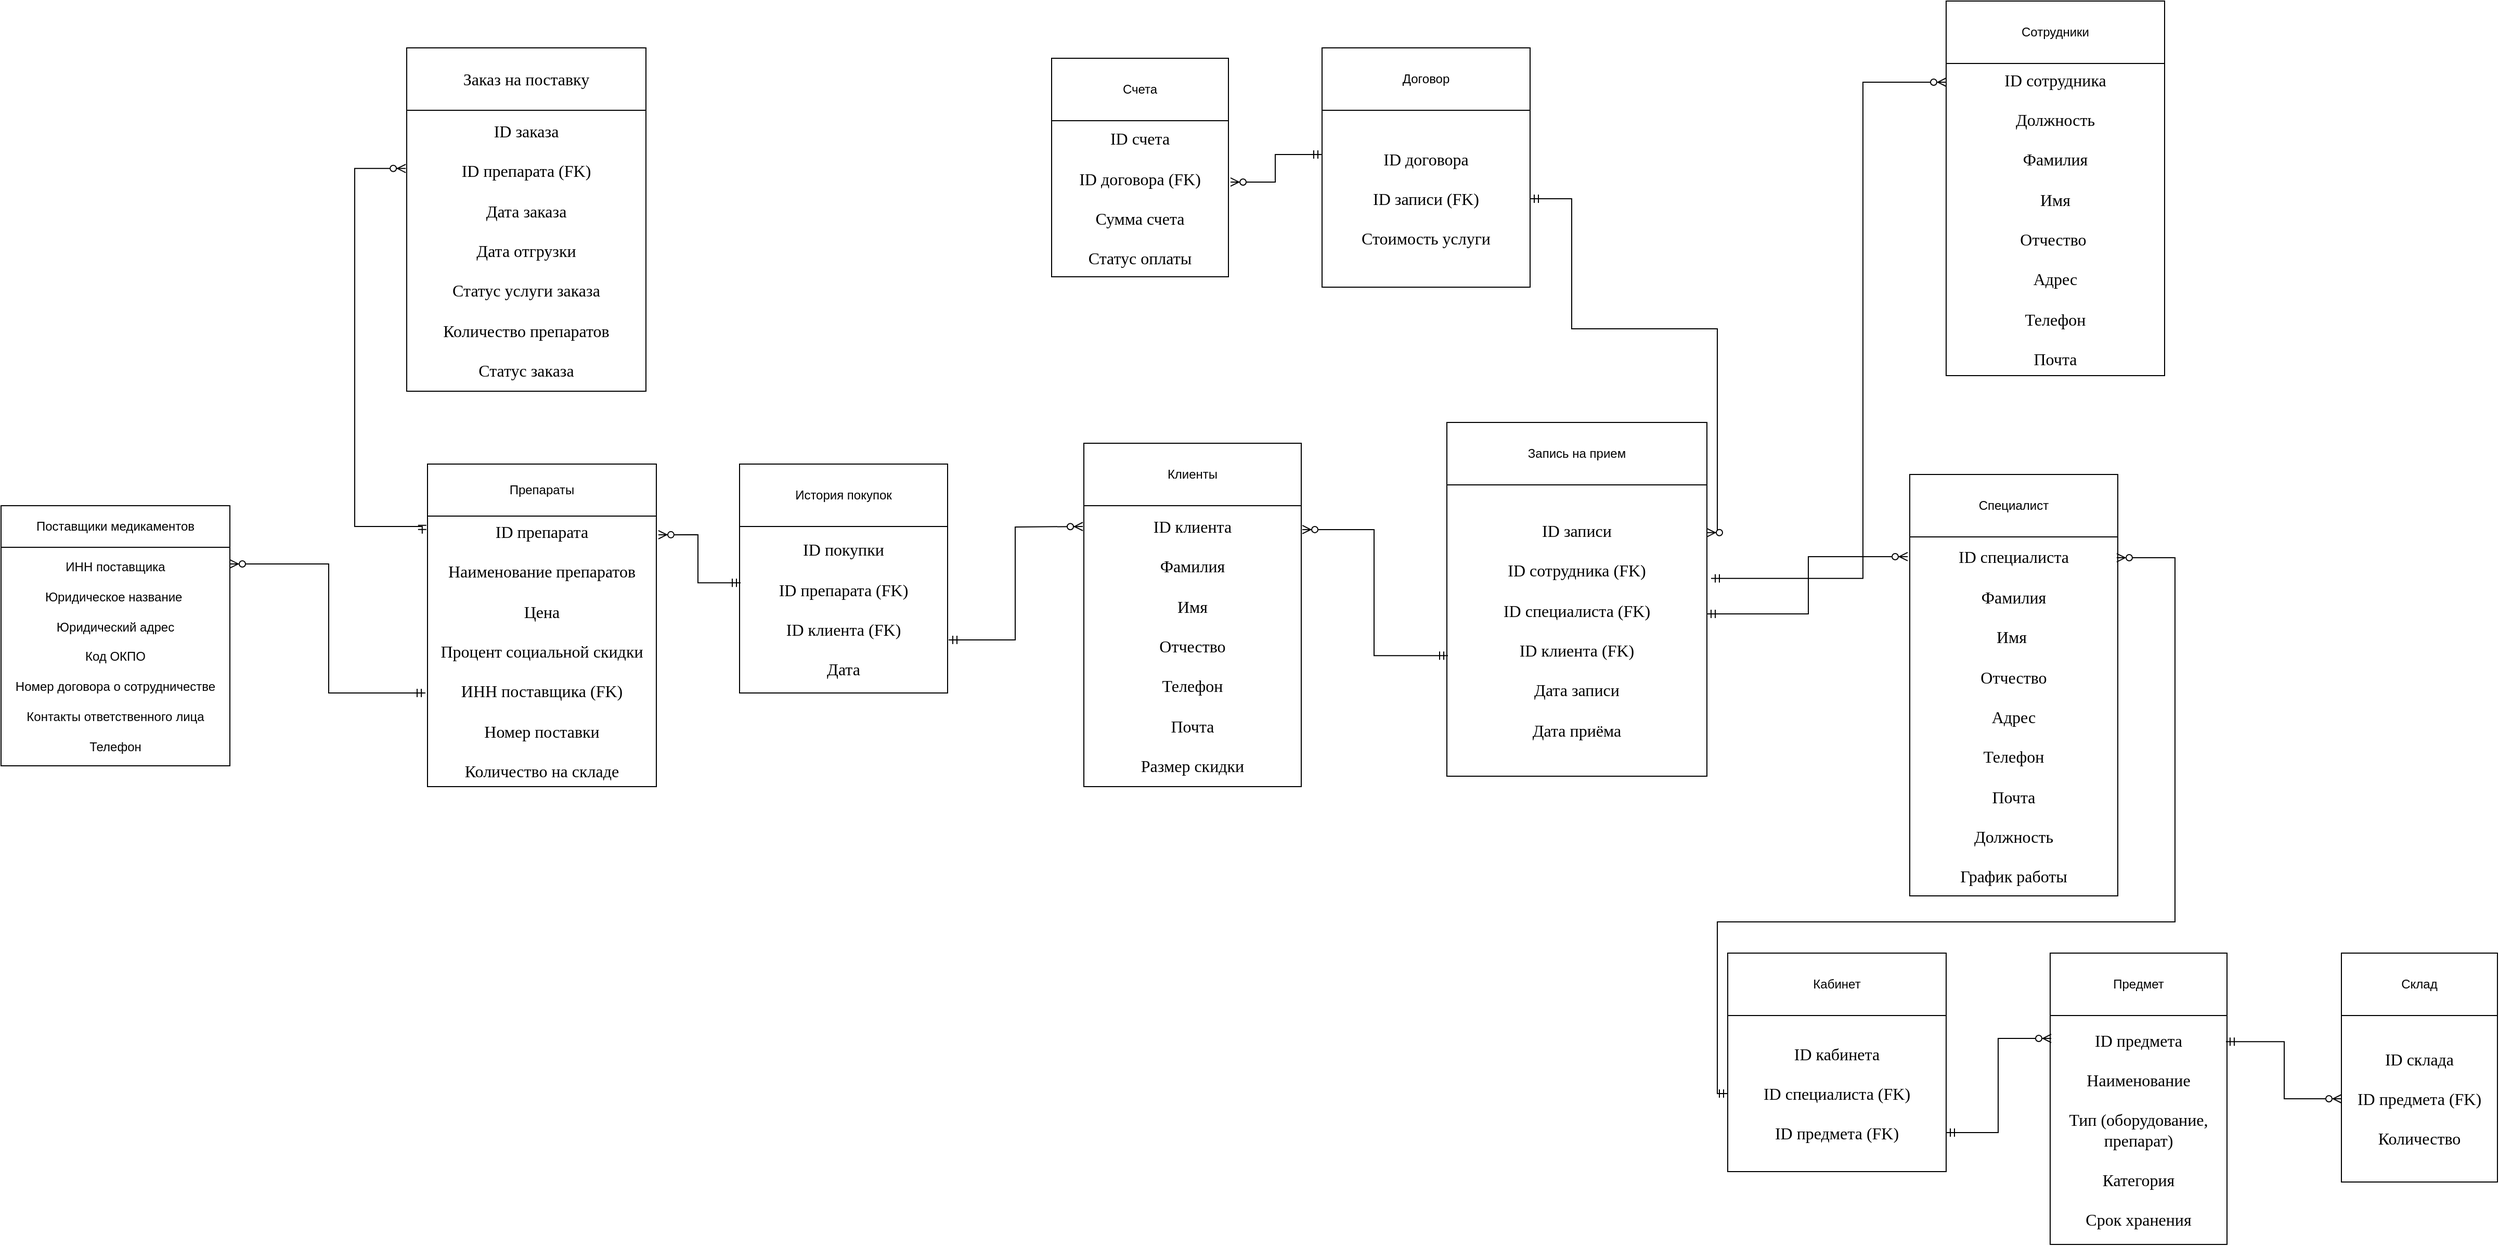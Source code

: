 <mxfile version="21.1.1" type="device">
  <diagram name="Страница 1" id="q8GA-Cu9wi0JZDHDU0Ez">
    <mxGraphModel dx="1626" dy="1960" grid="1" gridSize="10" guides="1" tooltips="1" connect="1" arrows="1" fold="1" page="1" pageScale="1" pageWidth="827" pageHeight="1169" math="0" shadow="0">
      <root>
        <mxCell id="0" />
        <mxCell id="1" parent="0" />
        <mxCell id="3cQ0suxEUUUy-fI5HbAc-6" value="Поставщики медикаментов" style="rounded=0;whiteSpace=wrap;html=1;labelBackgroundColor=#FFFFFF;" vertex="1" parent="1">
          <mxGeometry x="80" y="100" width="220" height="40" as="geometry" />
        </mxCell>
        <mxCell id="3cQ0suxEUUUy-fI5HbAc-7" value="ИНН поставщика&lt;br&gt;&lt;br&gt;Юридическое название&amp;nbsp;&lt;br&gt;&lt;br&gt;Юридический адрес&lt;br&gt;&lt;br&gt;Код ОКПО&lt;br&gt;&lt;br&gt;Номер договора о сотрудничестве&lt;br&gt;&lt;br&gt;Контакты ответственного лица&lt;br&gt;&lt;br&gt;Телефон" style="rounded=0;whiteSpace=wrap;html=1;labelBackgroundColor=#FFFFFF;" vertex="1" parent="1">
          <mxGeometry x="80" y="140" width="220" height="210" as="geometry" />
        </mxCell>
        <mxCell id="3cQ0suxEUUUy-fI5HbAc-8" value="Препараты" style="rounded=0;whiteSpace=wrap;html=1;labelBackgroundColor=#FFFFFF;" vertex="1" parent="1">
          <mxGeometry x="490" y="60" width="220" height="50" as="geometry" />
        </mxCell>
        <mxCell id="3cQ0suxEUUUy-fI5HbAc-9" value="&lt;font style=&quot;letter-spacing: 0px; text-align: left; font-size: 16px; font-family: calibri; direction: ltr; line-height: 19.2px; opacity: 1;&quot;&gt;ID&amp;nbsp;&lt;/font&gt;&lt;font style=&quot;letter-spacing: 0px; text-align: left; font-size: 16px; font-family: themed; direction: ltr; line-height: 19.2px; opacity: 1;&quot;&gt;препарата&lt;br&gt;&lt;br&gt;Наименование препаратов&lt;br&gt;&lt;br&gt;Цена&lt;br&gt;&lt;br&gt;Процент социальной скидки&lt;br&gt;&lt;br&gt;&lt;font style=&quot;letter-spacing: 0px; font-family: calibri; direction: ltr; line-height: 19.2px; opacity: 1;&quot;&gt;ИНН поставщика (&lt;/font&gt;&lt;font style=&quot;letter-spacing: 0px; direction: ltr; line-height: 19.2px; opacity: 1;&quot;&gt;FK&lt;/font&gt;&lt;font style=&quot;letter-spacing: 0px; direction: ltr; line-height: 19.2px; opacity: 1;&quot;&gt;)&lt;br&gt;&lt;/font&gt;&lt;br&gt;Номер поставки&lt;br&gt;&lt;br&gt;Количество на складе&lt;br&gt;&lt;/font&gt;" style="rounded=0;whiteSpace=wrap;html=1;labelBackgroundColor=#FFFFFF;" vertex="1" parent="1">
          <mxGeometry x="490" y="110" width="220" height="260" as="geometry" />
        </mxCell>
        <mxCell id="3cQ0suxEUUUy-fI5HbAc-10" value="&lt;font style=&quot;letter-spacing: 0px; font-size: 16px; font-family: calibri; direction: ltr; line-height: 19.2px; opacity: 1;&quot;&gt;Заказ&lt;/font&gt;&lt;font style=&quot;letter-spacing: 0px; font-size: 16px; font-family: themed; direction: ltr; line-height: 19.2px; opacity: 1;&quot;&gt;&amp;nbsp;&lt;/font&gt;&lt;font style=&quot;letter-spacing: 0px; font-size: 16px; font-family: themed; direction: ltr; line-height: 19.2px; opacity: 1;&quot;&gt;на&lt;/font&gt;&lt;font style=&quot;letter-spacing: 0px; font-size: 16px; font-family: themed; direction: ltr; line-height: 19.2px; opacity: 1;&quot;&gt;&amp;nbsp;поставку&lt;/font&gt;" style="rounded=0;whiteSpace=wrap;html=1;labelBackgroundColor=#FFFFFF;" vertex="1" parent="1">
          <mxGeometry x="470" y="-340" width="230" height="60" as="geometry" />
        </mxCell>
        <mxCell id="3cQ0suxEUUUy-fI5HbAc-11" value="&lt;font style=&quot;letter-spacing: 0px; text-align: left; font-size: 16px; font-family: calibri; direction: ltr; line-height: 19.2px; opacity: 1;&quot;&gt;ID&lt;/font&gt;&lt;font style=&quot;letter-spacing: 0px; text-align: left; direction: ltr; line-height: 19.2px; opacity: 1; font-size: 16px; font-family: themed;&quot;&gt;&amp;nbsp;заказа&lt;br&gt;&lt;br&gt;&lt;font style=&quot;letter-spacing: 0px; font-family: calibri; direction: ltr; line-height: 19.2px; opacity: 1;&quot;&gt;ID&lt;/font&gt;&lt;font style=&quot;letter-spacing: 0px; direction: ltr; line-height: 19.2px; opacity: 1;&quot;&gt;&amp;nbsp;препарата (&lt;/font&gt;&lt;font style=&quot;letter-spacing: 0px; direction: ltr; line-height: 19.2px; opacity: 1;&quot;&gt;FK&lt;/font&gt;&lt;font style=&quot;letter-spacing: 0px; direction: ltr; line-height: 19.2px; opacity: 1;&quot;&gt;)&lt;br&gt;&lt;/font&gt;&lt;br&gt;Дата заказа&lt;br&gt;&lt;br&gt;Дата отгрузки&lt;br&gt;&lt;br&gt;Статус услуги заказа&lt;br&gt;&lt;br&gt;Количество препаратов&lt;br&gt;&lt;br&gt;Статус заказа&lt;br&gt;&lt;/font&gt;" style="rounded=0;whiteSpace=wrap;html=1;labelBackgroundColor=#FFFFFF;" vertex="1" parent="1">
          <mxGeometry x="470" y="-280" width="230" height="270" as="geometry" />
        </mxCell>
        <mxCell id="3cQ0suxEUUUy-fI5HbAc-12" value="История покупок" style="rounded=0;whiteSpace=wrap;html=1;labelBackgroundColor=#FFFFFF;" vertex="1" parent="1">
          <mxGeometry x="790" y="60" width="200" height="60" as="geometry" />
        </mxCell>
        <mxCell id="3cQ0suxEUUUy-fI5HbAc-13" value="&lt;font style=&quot;letter-spacing: 0px; text-align: left; font-size: 16px; font-family: calibri; direction: ltr; line-height: 19.2px; opacity: 1;&quot;&gt;ID&lt;/font&gt;&lt;font style=&quot;letter-spacing: 0px; text-align: left; font-size: 16px; font-family: themed; direction: ltr; line-height: 19.2px; opacity: 1;&quot;&gt;&amp;nbsp;покупки&lt;br&gt;&lt;br&gt;&lt;font style=&quot;letter-spacing: 0px; font-family: calibri; direction: ltr; line-height: 19.2px; opacity: 1;&quot;&gt;ID&amp;nbsp;&lt;/font&gt;&lt;font style=&quot;letter-spacing: 0px; direction: ltr; line-height: 19.2px; opacity: 1;&quot;&gt;препарата&lt;/font&gt;&lt;font style=&quot;letter-spacing: 0px; direction: ltr; line-height: 19.2px; opacity: 1;&quot;&gt;&amp;nbsp;(&lt;/font&gt;&lt;font style=&quot;letter-spacing: 0px; direction: ltr; line-height: 19.2px; opacity: 1;&quot;&gt;FK&lt;/font&gt;&lt;font style=&quot;letter-spacing: 0px; direction: ltr; line-height: 19.2px; opacity: 1;&quot;&gt;)&lt;br&gt;&lt;/font&gt;&lt;br&gt;&lt;font style=&quot;letter-spacing: 0px; font-family: calibri; direction: ltr; line-height: 19.2px; opacity: 1;&quot;&gt;ID&amp;nbsp;&lt;/font&gt;&lt;font style=&quot;letter-spacing: 0px; direction: ltr; line-height: 19.2px; opacity: 1;&quot;&gt;клиента&lt;/font&gt;&lt;font style=&quot;letter-spacing: 0px; direction: ltr; line-height: 19.2px; opacity: 1;&quot;&gt;&amp;nbsp;(&lt;/font&gt;&lt;font style=&quot;letter-spacing: 0px; direction: ltr; line-height: 19.2px; opacity: 1;&quot;&gt;FK&lt;/font&gt;&lt;font style=&quot;letter-spacing: 0px; direction: ltr; line-height: 19.2px; opacity: 1;&quot;&gt;)&lt;br&gt;&lt;/font&gt;&lt;br&gt;Дата&lt;br&gt;&lt;/font&gt;" style="rounded=0;whiteSpace=wrap;html=1;labelBackgroundColor=#FFFFFF;" vertex="1" parent="1">
          <mxGeometry x="790" y="120" width="200" height="160" as="geometry" />
        </mxCell>
        <mxCell id="3cQ0suxEUUUy-fI5HbAc-14" value="Клиенты" style="rounded=0;whiteSpace=wrap;html=1;labelBackgroundColor=#FFFFFF;" vertex="1" parent="1">
          <mxGeometry x="1121" y="40" width="209" height="60" as="geometry" />
        </mxCell>
        <mxCell id="3cQ0suxEUUUy-fI5HbAc-15" value="&lt;font style=&quot;letter-spacing: 0px; text-align: left; font-size: 16px; font-family: calibri; direction: ltr; line-height: 19.2px; opacity: 1;&quot;&gt;ID&lt;/font&gt;&lt;font style=&quot;letter-spacing: 0px; text-align: left; font-size: 16px; font-family: themed; direction: ltr; line-height: 19.2px; opacity: 1;&quot;&gt;&amp;nbsp;клиента&lt;br&gt;&lt;br&gt;Фамилия&lt;br&gt;&lt;br&gt;Имя&lt;br&gt;&lt;br&gt;Отчество&lt;br&gt;&lt;br&gt;Телефон&lt;br&gt;&lt;br&gt;Почта&lt;br&gt;&lt;br&gt;Размер скидки&lt;br&gt;&lt;/font&gt;" style="rounded=0;whiteSpace=wrap;html=1;labelBackgroundColor=#FFFFFF;" vertex="1" parent="1">
          <mxGeometry x="1121" y="100" width="209" height="270" as="geometry" />
        </mxCell>
        <mxCell id="3cQ0suxEUUUy-fI5HbAc-16" value="Запись на прием" style="rounded=0;whiteSpace=wrap;html=1;labelBackgroundColor=#FFFFFF;" vertex="1" parent="1">
          <mxGeometry x="1470" y="20" width="250" height="60" as="geometry" />
        </mxCell>
        <mxCell id="3cQ0suxEUUUy-fI5HbAc-17" value="&lt;font style=&quot;letter-spacing: 0px; text-align: left; font-size: 16px; font-family: calibri; direction: ltr; line-height: 19.2px; opacity: 1;&quot;&gt;ID&amp;nbsp;&lt;/font&gt;&lt;font style=&quot;letter-spacing: 0px; text-align: left; font-size: 16px; font-family: calibri; direction: ltr; line-height: 19.2px; opacity: 1;&quot;&gt;записи&lt;br&gt;&lt;br&gt;&lt;font style=&quot;letter-spacing: 0px; direction: ltr; line-height: 19.2px; opacity: 1;&quot;&gt;ID&amp;nbsp;&lt;/font&gt;&lt;font style=&quot;letter-spacing: 0px; direction: ltr; line-height: 19.2px; opacity: 1;&quot;&gt;сотрудника&lt;/font&gt;&lt;font style=&quot;letter-spacing: 0px; font-family: themed; direction: ltr; line-height: 19.2px; opacity: 1;&quot;&gt;&amp;nbsp;(&lt;/font&gt;&lt;font style=&quot;letter-spacing: 0px; font-family: themed; direction: ltr; line-height: 19.2px; opacity: 1;&quot;&gt;FK&lt;/font&gt;&lt;font style=&quot;letter-spacing: 0px; font-family: themed; direction: ltr; line-height: 19.2px; opacity: 1;&quot;&gt;)&lt;br&gt;&lt;/font&gt;&lt;br&gt;&lt;font style=&quot;letter-spacing: 0px; direction: ltr; line-height: 19.2px; opacity: 1;&quot;&gt;ID&amp;nbsp;&lt;/font&gt;&lt;font style=&quot;letter-spacing: 0px; direction: ltr; line-height: 19.2px; opacity: 1;&quot;&gt;специалиста&lt;/font&gt;&lt;font style=&quot;letter-spacing: 0px; font-family: themed; direction: ltr; line-height: 19.2px; opacity: 1;&quot;&gt;&amp;nbsp;(&lt;/font&gt;&lt;font style=&quot;letter-spacing: 0px; font-family: themed; direction: ltr; line-height: 19.2px; opacity: 1;&quot;&gt;FK&lt;/font&gt;&lt;font style=&quot;letter-spacing: 0px; font-family: themed; direction: ltr; line-height: 19.2px; opacity: 1;&quot;&gt;)&lt;br&gt;&lt;/font&gt;&lt;br&gt;&lt;font style=&quot;letter-spacing: 0px; direction: ltr; line-height: 19.2px; opacity: 1;&quot;&gt;ID&amp;nbsp;&lt;/font&gt;&lt;font style=&quot;letter-spacing: 0px; direction: ltr; line-height: 19.2px; opacity: 1;&quot;&gt;клиента&lt;/font&gt;&lt;font style=&quot;letter-spacing: 0px; font-family: themed; direction: ltr; line-height: 19.2px; opacity: 1;&quot;&gt;&amp;nbsp;(&lt;/font&gt;&lt;font style=&quot;letter-spacing: 0px; font-family: themed; direction: ltr; line-height: 19.2px; opacity: 1;&quot;&gt;FK&lt;/font&gt;&lt;font style=&quot;letter-spacing: 0px; font-family: themed; direction: ltr; line-height: 19.2px; opacity: 1;&quot;&gt;)&lt;br&gt;&lt;/font&gt;&lt;br&gt;Дата записи&lt;br&gt;&lt;br&gt;Дата приёма&lt;br&gt;&lt;/font&gt;" style="rounded=0;whiteSpace=wrap;html=1;labelBackgroundColor=#FFFFFF;" vertex="1" parent="1">
          <mxGeometry x="1470" y="80" width="250" height="280" as="geometry" />
        </mxCell>
        <mxCell id="3cQ0suxEUUUy-fI5HbAc-18" value="Договор" style="rounded=0;whiteSpace=wrap;html=1;labelBackgroundColor=#FFFFFF;" vertex="1" parent="1">
          <mxGeometry x="1350" y="-340" width="200" height="60" as="geometry" />
        </mxCell>
        <mxCell id="3cQ0suxEUUUy-fI5HbAc-19" value="&lt;font style=&quot;letter-spacing: 0px; text-align: left; font-size: 16px; font-family: calibri; direction: ltr; line-height: 19.2px; opacity: 1;&quot;&gt;ID&amp;nbsp;&lt;/font&gt;&lt;font style=&quot;letter-spacing: 0px; text-align: left; font-size: 16px; font-family: calibri; direction: ltr; line-height: 19.2px; opacity: 1;&quot;&gt;договора&lt;br&gt;&lt;br&gt;&lt;font style=&quot;letter-spacing: 0px; direction: ltr; line-height: 19.2px; opacity: 1;&quot;&gt;ID&amp;nbsp;&lt;/font&gt;&lt;font style=&quot;letter-spacing: 0px; direction: ltr; line-height: 19.2px; opacity: 1;&quot;&gt;записи&lt;/font&gt;&lt;font style=&quot;letter-spacing: 0px; font-family: themed; direction: ltr; line-height: 19.2px; opacity: 1;&quot;&gt;&amp;nbsp;(&lt;/font&gt;&lt;font style=&quot;letter-spacing: 0px; font-family: themed; direction: ltr; line-height: 19.2px; opacity: 1;&quot;&gt;FK&lt;/font&gt;&lt;font style=&quot;letter-spacing: 0px; font-family: themed; direction: ltr; line-height: 19.2px; opacity: 1;&quot;&gt;)&lt;br&gt;&lt;/font&gt;&lt;br&gt;Стоимость услуги&lt;br&gt;&lt;/font&gt;" style="rounded=0;whiteSpace=wrap;html=1;labelBackgroundColor=#FFFFFF;" vertex="1" parent="1">
          <mxGeometry x="1350" y="-280" width="200" height="170" as="geometry" />
        </mxCell>
        <mxCell id="3cQ0suxEUUUy-fI5HbAc-20" value="Счета" style="rounded=0;whiteSpace=wrap;html=1;labelBackgroundColor=#FFFFFF;" vertex="1" parent="1">
          <mxGeometry x="1090" y="-330" width="170" height="60" as="geometry" />
        </mxCell>
        <mxCell id="3cQ0suxEUUUy-fI5HbAc-21" value="&lt;font style=&quot;letter-spacing: 0px; text-align: left; font-size: 16px; font-family: calibri; direction: ltr; line-height: 19.2px; opacity: 1;&quot;&gt;ID&amp;nbsp;&lt;/font&gt;&lt;font style=&quot;letter-spacing: 0px; text-align: left; font-size: 16px; font-family: calibri; direction: ltr; line-height: 19.2px; opacity: 1;&quot;&gt;счета&lt;br&gt;&lt;br&gt;&lt;font style=&quot;letter-spacing: 0px; direction: ltr; line-height: 19.2px; opacity: 1;&quot;&gt;ID&amp;nbsp;&lt;/font&gt;&lt;font style=&quot;letter-spacing: 0px; direction: ltr; line-height: 19.2px; opacity: 1;&quot;&gt;договора&lt;/font&gt;&lt;font style=&quot;letter-spacing: 0px; font-family: themed; direction: ltr; line-height: 19.2px; opacity: 1;&quot;&gt;&amp;nbsp;(&lt;/font&gt;&lt;font style=&quot;letter-spacing: 0px; font-family: themed; direction: ltr; line-height: 19.2px; opacity: 1;&quot;&gt;FK&lt;/font&gt;&lt;font style=&quot;letter-spacing: 0px; font-family: themed; direction: ltr; line-height: 19.2px; opacity: 1;&quot;&gt;)&lt;br&gt;&lt;/font&gt;&lt;br&gt;Сумма счета&lt;br&gt;&lt;br&gt;Статус оплаты&lt;br&gt;&lt;/font&gt;" style="rounded=0;whiteSpace=wrap;html=1;labelBackgroundColor=#FFFFFF;" vertex="1" parent="1">
          <mxGeometry x="1090" y="-270" width="170" height="150" as="geometry" />
        </mxCell>
        <mxCell id="3cQ0suxEUUUy-fI5HbAc-22" value="Сотрудники" style="rounded=0;whiteSpace=wrap;html=1;labelBackgroundColor=#FFFFFF;" vertex="1" parent="1">
          <mxGeometry x="1950" y="-385" width="210" height="60" as="geometry" />
        </mxCell>
        <mxCell id="3cQ0suxEUUUy-fI5HbAc-23" value="&lt;font style=&quot;letter-spacing: 0px; text-align: left; font-size: 16px; font-family: calibri; direction: ltr; line-height: 19.2px; opacity: 1;&quot;&gt;ID&lt;/font&gt;&lt;font style=&quot;letter-spacing: 0px; text-align: left; font-size: 16px; font-family: themed; direction: ltr; line-height: 19.2px; opacity: 1;&quot;&gt;&amp;nbsp;сотрудника&lt;br&gt;&lt;br&gt;Должность&lt;br&gt;&lt;br&gt;Фамилия&lt;br&gt;&lt;br&gt;Имя&lt;br&gt;&lt;br&gt;Отчество&amp;nbsp;&lt;br&gt;&lt;br&gt;Адрес&lt;br&gt;&lt;br&gt;Телефон&lt;br&gt;&lt;br&gt;Почта&lt;br&gt;&lt;/font&gt;" style="rounded=0;whiteSpace=wrap;html=1;labelBackgroundColor=#FFFFFF;" vertex="1" parent="1">
          <mxGeometry x="1950" y="-325" width="210" height="300" as="geometry" />
        </mxCell>
        <mxCell id="3cQ0suxEUUUy-fI5HbAc-24" value="Специалист" style="rounded=0;whiteSpace=wrap;html=1;labelBackgroundColor=#FFFFFF;" vertex="1" parent="1">
          <mxGeometry x="1915" y="70" width="200" height="60" as="geometry" />
        </mxCell>
        <mxCell id="3cQ0suxEUUUy-fI5HbAc-25" value="&lt;font style=&quot;letter-spacing: 0px; text-align: left; font-size: 16px; font-family: calibri; direction: ltr; line-height: 19.2px; opacity: 1;&quot;&gt;ID&lt;/font&gt;&lt;font style=&quot;letter-spacing: 0px; text-align: left; font-size: 16px; font-family: themed; direction: ltr; line-height: 19.2px; opacity: 1;&quot;&gt;&amp;nbsp;специалиста&lt;br&gt;&lt;br&gt;Фамилия&lt;br&gt;&lt;br&gt;Имя&amp;nbsp;&lt;br&gt;&lt;br&gt;Отчество&lt;br&gt;&lt;br&gt;Адрес&lt;br&gt;&lt;br&gt;Телефон&lt;br&gt;&lt;br&gt;Почта&lt;br&gt;&lt;br&gt;Должность&lt;br&gt;&lt;br&gt;График работы&lt;br&gt;&lt;/font&gt;" style="rounded=0;whiteSpace=wrap;html=1;labelBackgroundColor=#FFFFFF;" vertex="1" parent="1">
          <mxGeometry x="1915" y="130" width="200" height="345" as="geometry" />
        </mxCell>
        <mxCell id="3cQ0suxEUUUy-fI5HbAc-26" value="Кабинет" style="rounded=0;whiteSpace=wrap;html=1;labelBackgroundColor=#FFFFFF;" vertex="1" parent="1">
          <mxGeometry x="1740" y="530" width="210" height="60" as="geometry" />
        </mxCell>
        <mxCell id="3cQ0suxEUUUy-fI5HbAc-27" value="&lt;font style=&quot;letter-spacing: 0px; text-align: left; font-size: 16px; font-family: calibri; direction: ltr; line-height: 19.2px; opacity: 1;&quot;&gt;ID&amp;nbsp;&lt;/font&gt;&lt;font style=&quot;letter-spacing: 0px; text-align: left; font-size: 16px; font-family: calibri; direction: ltr; line-height: 19.2px; opacity: 1;&quot;&gt;кабинета&lt;br&gt;&lt;br&gt;&lt;font style=&quot;letter-spacing: 0px; direction: ltr; line-height: 19.2px; opacity: 1;&quot;&gt;ID&amp;nbsp;&lt;/font&gt;&lt;font style=&quot;letter-spacing: 0px; direction: ltr; line-height: 19.2px; opacity: 1;&quot;&gt;специалиста&lt;/font&gt;&lt;font style=&quot;letter-spacing: 0px; font-family: themed; direction: ltr; line-height: 19.2px; opacity: 1;&quot;&gt;&amp;nbsp;(&lt;/font&gt;&lt;font style=&quot;letter-spacing: 0px; font-family: themed; direction: ltr; line-height: 19.2px; opacity: 1;&quot;&gt;FK&lt;/font&gt;&lt;font style=&quot;letter-spacing: 0px; font-family: themed; direction: ltr; line-height: 19.2px; opacity: 1;&quot;&gt;)&lt;br&gt;&lt;/font&gt;&lt;br&gt;&lt;font style=&quot;letter-spacing: 0px; direction: ltr; line-height: 19.2px; opacity: 1;&quot;&gt;ID&amp;nbsp;&lt;/font&gt;&lt;font style=&quot;letter-spacing: 0px; direction: ltr; line-height: 19.2px; opacity: 1;&quot;&gt;предмета&lt;/font&gt;&lt;font style=&quot;letter-spacing: 0px; direction: ltr; line-height: 19.2px; opacity: 1;&quot;&gt;&amp;nbsp;&lt;/font&gt;&lt;font style=&quot;letter-spacing: 0px; font-family: themed; direction: ltr; line-height: 19.2px; opacity: 1;&quot;&gt;(&lt;/font&gt;&lt;font style=&quot;letter-spacing: 0px; font-family: themed; direction: ltr; line-height: 19.2px; opacity: 1;&quot;&gt;FK&lt;/font&gt;&lt;font style=&quot;letter-spacing: 0px; font-family: themed; direction: ltr; line-height: 19.2px; opacity: 1;&quot;&gt;)&lt;/font&gt;&lt;br&gt;&lt;/font&gt;" style="rounded=0;whiteSpace=wrap;html=1;labelBackgroundColor=#FFFFFF;" vertex="1" parent="1">
          <mxGeometry x="1740" y="590" width="210" height="150" as="geometry" />
        </mxCell>
        <mxCell id="3cQ0suxEUUUy-fI5HbAc-28" value="Предмет" style="rounded=0;whiteSpace=wrap;html=1;labelBackgroundColor=#FFFFFF;" vertex="1" parent="1">
          <mxGeometry x="2050" y="530" width="170" height="60" as="geometry" />
        </mxCell>
        <mxCell id="3cQ0suxEUUUy-fI5HbAc-29" value="&lt;font style=&quot;letter-spacing: 0px; text-align: left; font-size: 16px; font-family: calibri; direction: ltr; line-height: 19.2px; opacity: 1;&quot;&gt;ID&amp;nbsp;&lt;/font&gt;&lt;font style=&quot;letter-spacing: 0px; text-align: left; font-size: 16px; font-family: calibri; direction: ltr; line-height: 19.2px; opacity: 1;&quot;&gt;предмета&lt;br&gt;&lt;br&gt;Наименование&lt;br&gt;&lt;br&gt;Тип (оборудование, препарат)&lt;br&gt;&lt;br&gt;Категория&lt;br&gt;&lt;br&gt;Срок хранения&lt;br&gt;&lt;/font&gt;" style="rounded=0;whiteSpace=wrap;html=1;labelBackgroundColor=#FFFFFF;" vertex="1" parent="1">
          <mxGeometry x="2050" y="590" width="170" height="220" as="geometry" />
        </mxCell>
        <mxCell id="3cQ0suxEUUUy-fI5HbAc-30" value="Склад" style="rounded=0;whiteSpace=wrap;html=1;labelBackgroundColor=#FFFFFF;" vertex="1" parent="1">
          <mxGeometry x="2330" y="530" width="150" height="60" as="geometry" />
        </mxCell>
        <mxCell id="3cQ0suxEUUUy-fI5HbAc-31" value="&lt;font style=&quot;letter-spacing: 0px; text-align: left; font-size: 16px; font-family: calibri; direction: ltr; line-height: 19.2px; opacity: 1;&quot;&gt;ID&amp;nbsp;&lt;/font&gt;&lt;font style=&quot;letter-spacing: 0px; text-align: left; font-size: 16px; font-family: calibri; direction: ltr; line-height: 19.2px; opacity: 1;&quot;&gt;склада&lt;br&gt;&lt;br&gt;&lt;font style=&quot;letter-spacing: 0px; direction: ltr; line-height: 19.2px; opacity: 1;&quot;&gt;ID&lt;/font&gt;&lt;font style=&quot;letter-spacing: 0px; direction: ltr; line-height: 19.2px; opacity: 1;&quot;&gt;&amp;nbsp;предмета&lt;/font&gt;&lt;font style=&quot;letter-spacing: 0px; font-family: themed; direction: ltr; line-height: 19.2px; opacity: 1;&quot;&gt;&amp;nbsp;(&lt;/font&gt;&lt;font style=&quot;letter-spacing: 0px; font-family: themed; direction: ltr; line-height: 19.2px; opacity: 1;&quot;&gt;FK&lt;/font&gt;&lt;font style=&quot;letter-spacing: 0px; font-family: themed; direction: ltr; line-height: 19.2px; opacity: 1;&quot;&gt;)&lt;br&gt;&lt;/font&gt;&lt;br&gt;Количество&lt;br&gt;&lt;/font&gt;" style="rounded=0;whiteSpace=wrap;html=1;labelBackgroundColor=#FFFFFF;" vertex="1" parent="1">
          <mxGeometry x="2330" y="590" width="150" height="160" as="geometry" />
        </mxCell>
        <mxCell id="3cQ0suxEUUUy-fI5HbAc-32" value="" style="edgeStyle=orthogonalEdgeStyle;fontSize=12;html=1;endArrow=ERzeroToMany;startArrow=ERmandOne;rounded=0;exitX=-0.009;exitY=0.654;exitDx=0;exitDy=0;exitPerimeter=0;entryX=1;entryY=0.076;entryDx=0;entryDy=0;entryPerimeter=0;" edge="1" parent="1" source="3cQ0suxEUUUy-fI5HbAc-9" target="3cQ0suxEUUUy-fI5HbAc-7">
          <mxGeometry width="100" height="100" relative="1" as="geometry">
            <mxPoint x="450" y="40" as="sourcePoint" />
            <mxPoint x="310" y="170" as="targetPoint" />
          </mxGeometry>
        </mxCell>
        <mxCell id="3cQ0suxEUUUy-fI5HbAc-33" value="" style="edgeStyle=orthogonalEdgeStyle;fontSize=12;html=1;endArrow=ERzeroToMany;startArrow=ERmandOne;rounded=0;entryX=1.009;entryY=0.069;entryDx=0;entryDy=0;entryPerimeter=0;exitX=0.005;exitY=0.338;exitDx=0;exitDy=0;exitPerimeter=0;" edge="1" parent="1" source="3cQ0suxEUUUy-fI5HbAc-13" target="3cQ0suxEUUUy-fI5HbAc-9">
          <mxGeometry width="100" height="100" relative="1" as="geometry">
            <mxPoint x="1080" y="-130" as="sourcePoint" />
            <mxPoint x="720" y="130" as="targetPoint" />
          </mxGeometry>
        </mxCell>
        <mxCell id="3cQ0suxEUUUy-fI5HbAc-34" value="" style="edgeStyle=orthogonalEdgeStyle;fontSize=12;html=1;endArrow=ERzeroToMany;startArrow=ERmandOne;rounded=0;exitX=1.005;exitY=0.681;exitDx=0;exitDy=0;exitPerimeter=0;" edge="1" parent="1" source="3cQ0suxEUUUy-fI5HbAc-13">
          <mxGeometry width="100" height="100" relative="1" as="geometry">
            <mxPoint x="1120" y="-160" as="sourcePoint" />
            <mxPoint x="1120" y="120" as="targetPoint" />
          </mxGeometry>
        </mxCell>
        <mxCell id="3cQ0suxEUUUy-fI5HbAc-35" value="" style="edgeStyle=orthogonalEdgeStyle;fontSize=12;html=1;endArrow=ERzeroToMany;startArrow=ERmandOne;rounded=0;entryX=1.005;entryY=0.085;entryDx=0;entryDy=0;entryPerimeter=0;exitX=0.004;exitY=0.586;exitDx=0;exitDy=0;exitPerimeter=0;" edge="1" parent="1" source="3cQ0suxEUUUy-fI5HbAc-17" target="3cQ0suxEUUUy-fI5HbAc-15">
          <mxGeometry width="100" height="100" relative="1" as="geometry">
            <mxPoint x="1490" y="70" as="sourcePoint" />
            <mxPoint x="1360" y="-80" as="targetPoint" />
          </mxGeometry>
        </mxCell>
        <mxCell id="3cQ0suxEUUUy-fI5HbAc-36" value="" style="edgeStyle=orthogonalEdgeStyle;fontSize=12;html=1;endArrow=ERzeroToMany;startArrow=ERmandOne;rounded=0;exitX=1;exitY=0.443;exitDx=0;exitDy=0;exitPerimeter=0;entryX=-0.01;entryY=0.055;entryDx=0;entryDy=0;entryPerimeter=0;" edge="1" parent="1" source="3cQ0suxEUUUy-fI5HbAc-17" target="3cQ0suxEUUUy-fI5HbAc-25">
          <mxGeometry width="100" height="100" relative="1" as="geometry">
            <mxPoint x="1860" as="sourcePoint" />
            <mxPoint x="1730" y="-150" as="targetPoint" />
          </mxGeometry>
        </mxCell>
        <mxCell id="3cQ0suxEUUUy-fI5HbAc-37" value="" style="edgeStyle=orthogonalEdgeStyle;fontSize=12;html=1;endArrow=ERzeroToMany;startArrow=ERmandOne;rounded=0;exitX=1.016;exitY=0.321;exitDx=0;exitDy=0;exitPerimeter=0;entryX=0;entryY=0.06;entryDx=0;entryDy=0;entryPerimeter=0;" edge="1" parent="1" source="3cQ0suxEUUUy-fI5HbAc-17" target="3cQ0suxEUUUy-fI5HbAc-23">
          <mxGeometry width="100" height="100" relative="1" as="geometry">
            <mxPoint x="1880" y="20" as="sourcePoint" />
            <mxPoint x="1750" y="-130" as="targetPoint" />
            <Array as="points">
              <mxPoint x="1870" y="170" />
              <mxPoint x="1870" y="-307" />
            </Array>
          </mxGeometry>
        </mxCell>
        <mxCell id="3cQ0suxEUUUy-fI5HbAc-38" value="" style="edgeStyle=orthogonalEdgeStyle;fontSize=12;html=1;endArrow=ERzeroToMany;startArrow=ERmandOne;rounded=0;exitX=1;exitY=0.5;exitDx=0;exitDy=0;entryX=1;entryY=0.164;entryDx=0;entryDy=0;entryPerimeter=0;" edge="1" parent="1" source="3cQ0suxEUUUy-fI5HbAc-19" target="3cQ0suxEUUUy-fI5HbAc-17">
          <mxGeometry width="100" height="100" relative="1" as="geometry">
            <mxPoint x="1750" y="-70" as="sourcePoint" />
            <mxPoint x="1620" y="-220" as="targetPoint" />
            <Array as="points">
              <mxPoint x="1590" y="-195" />
              <mxPoint x="1590" y="-70" />
              <mxPoint x="1730" y="-70" />
              <mxPoint x="1730" y="126" />
            </Array>
          </mxGeometry>
        </mxCell>
        <mxCell id="3cQ0suxEUUUy-fI5HbAc-39" value="" style="edgeStyle=orthogonalEdgeStyle;fontSize=12;html=1;endArrow=ERzeroToMany;startArrow=ERmandOne;rounded=0;exitX=0;exitY=0.25;exitDx=0;exitDy=0;entryX=1.012;entryY=0.393;entryDx=0;entryDy=0;entryPerimeter=0;" edge="1" parent="1" source="3cQ0suxEUUUy-fI5HbAc-19" target="3cQ0suxEUUUy-fI5HbAc-21">
          <mxGeometry width="100" height="100" relative="1" as="geometry">
            <mxPoint x="1620" y="-409" as="sourcePoint" />
            <mxPoint x="1490" y="-559" as="targetPoint" />
          </mxGeometry>
        </mxCell>
        <mxCell id="3cQ0suxEUUUy-fI5HbAc-40" value="" style="edgeStyle=orthogonalEdgeStyle;fontSize=12;html=1;endArrow=ERzeroToMany;startArrow=ERmandOne;rounded=0;entryX=-0.004;entryY=0.207;entryDx=0;entryDy=0;entryPerimeter=0;exitX=-0.023;exitY=0.065;exitDx=0;exitDy=0;exitPerimeter=0;" edge="1" parent="1" source="3cQ0suxEUUUy-fI5HbAc-9" target="3cQ0suxEUUUy-fI5HbAc-11">
          <mxGeometry width="100" height="100" relative="1" as="geometry">
            <mxPoint x="420" y="-250" as="sourcePoint" />
            <mxPoint x="290" y="-400" as="targetPoint" />
            <Array as="points">
              <mxPoint x="485" y="120" />
              <mxPoint x="420" y="120" />
              <mxPoint x="420" y="-224" />
            </Array>
          </mxGeometry>
        </mxCell>
        <mxCell id="3cQ0suxEUUUy-fI5HbAc-41" value="" style="edgeStyle=orthogonalEdgeStyle;fontSize=12;html=1;endArrow=ERzeroToMany;startArrow=ERmandOne;rounded=0;entryX=0.995;entryY=0.058;entryDx=0;entryDy=0;entryPerimeter=0;exitX=0;exitY=0.5;exitDx=0;exitDy=0;" edge="1" parent="1" source="3cQ0suxEUUUy-fI5HbAc-27" target="3cQ0suxEUUUy-fI5HbAc-25">
          <mxGeometry width="100" height="100" relative="1" as="geometry">
            <mxPoint x="2390" y="315" as="sourcePoint" />
            <mxPoint x="2260" y="165" as="targetPoint" />
            <Array as="points">
              <mxPoint x="1730" y="665" />
              <mxPoint x="1730" y="500" />
              <mxPoint x="2170" y="500" />
              <mxPoint x="2170" y="150" />
            </Array>
          </mxGeometry>
        </mxCell>
        <mxCell id="3cQ0suxEUUUy-fI5HbAc-42" value="" style="edgeStyle=orthogonalEdgeStyle;fontSize=12;html=1;endArrow=ERzeroToMany;startArrow=ERmandOne;rounded=0;exitX=1;exitY=0.75;exitDx=0;exitDy=0;entryX=0.006;entryY=0.1;entryDx=0;entryDy=0;entryPerimeter=0;" edge="1" parent="1" source="3cQ0suxEUUUy-fI5HbAc-27" target="3cQ0suxEUUUy-fI5HbAc-29">
          <mxGeometry width="100" height="100" relative="1" as="geometry">
            <mxPoint x="2410" y="400" as="sourcePoint" />
            <mxPoint x="2280" y="250" as="targetPoint" />
          </mxGeometry>
        </mxCell>
        <mxCell id="3cQ0suxEUUUy-fI5HbAc-43" value="" style="edgeStyle=orthogonalEdgeStyle;fontSize=12;html=1;endArrow=ERzeroToMany;startArrow=ERmandOne;rounded=0;exitX=0.994;exitY=0.114;exitDx=0;exitDy=0;exitPerimeter=0;entryX=0;entryY=0.5;entryDx=0;entryDy=0;" edge="1" parent="1" source="3cQ0suxEUUUy-fI5HbAc-29" target="3cQ0suxEUUUy-fI5HbAc-31">
          <mxGeometry width="100" height="100" relative="1" as="geometry">
            <mxPoint x="2380" y="440" as="sourcePoint" />
            <mxPoint x="2250" y="290" as="targetPoint" />
          </mxGeometry>
        </mxCell>
      </root>
    </mxGraphModel>
  </diagram>
</mxfile>
